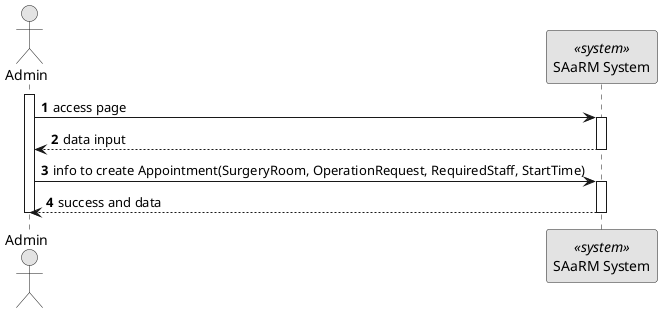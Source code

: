 @startuml 5.1.8
skinparam monochrome true
skinparam packageStyle rectangle
skinparam shadowing false

autonumber

actor "Admin" as AD
participant "SAaRM System" as SYS <<system>>

activate AD
AD -> SYS: access page
activate SYS
SYS --> AD : data input
deactivate SYS
AD -> SYS : info to create Appointment(SurgeryRoom, OperationRequest, RequiredStaff, StartTime)
activate SYS
SYS --> AD : success and data

deactivate SYS

deactivate AD



@enduml